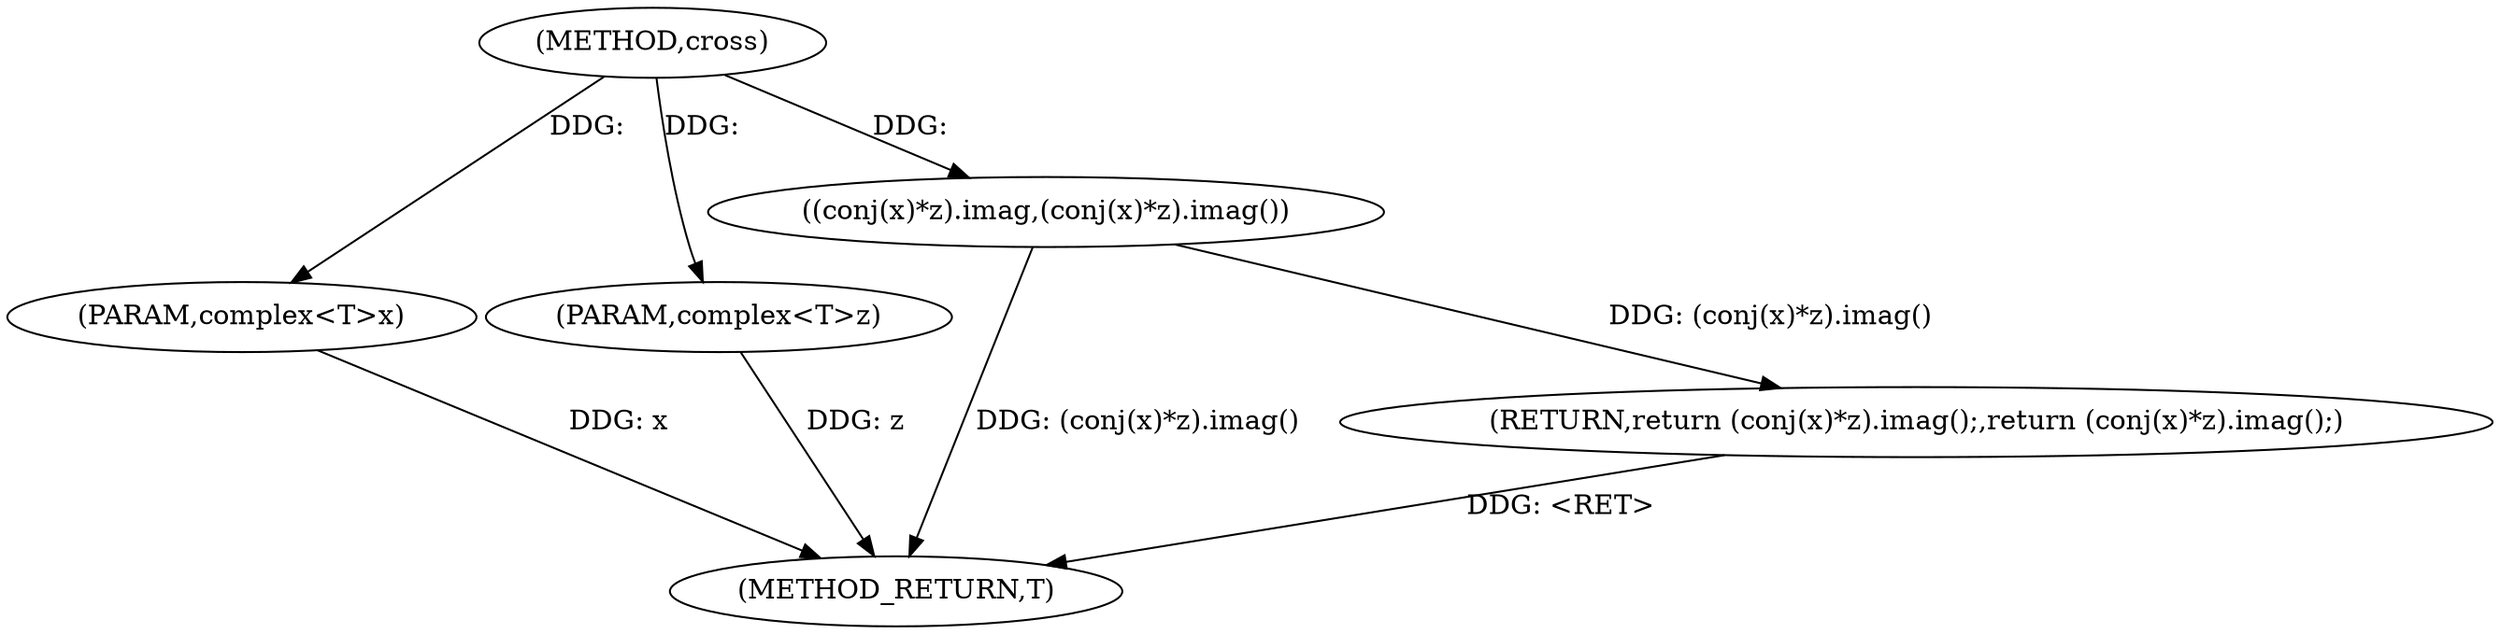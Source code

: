 digraph "cross" {  
"1000418" [label = "(METHOD,cross)" ]
"1000424" [label = "(METHOD_RETURN,T)" ]
"1000419" [label = "(PARAM,complex<T>x)" ]
"1000420" [label = "(PARAM,complex<T>z)" ]
"1000422" [label = "(RETURN,return (conj(x)*z).imag();,return (conj(x)*z).imag();)" ]
"1000423" [label = "((conj(x)*z).imag,(conj(x)*z).imag())" ]
  "1000419" -> "1000424"  [ label = "DDG: x"] 
  "1000420" -> "1000424"  [ label = "DDG: z"] 
  "1000423" -> "1000424"  [ label = "DDG: (conj(x)*z).imag()"] 
  "1000422" -> "1000424"  [ label = "DDG: <RET>"] 
  "1000418" -> "1000419"  [ label = "DDG: "] 
  "1000418" -> "1000420"  [ label = "DDG: "] 
  "1000423" -> "1000422"  [ label = "DDG: (conj(x)*z).imag()"] 
  "1000418" -> "1000423"  [ label = "DDG: "] 
}
